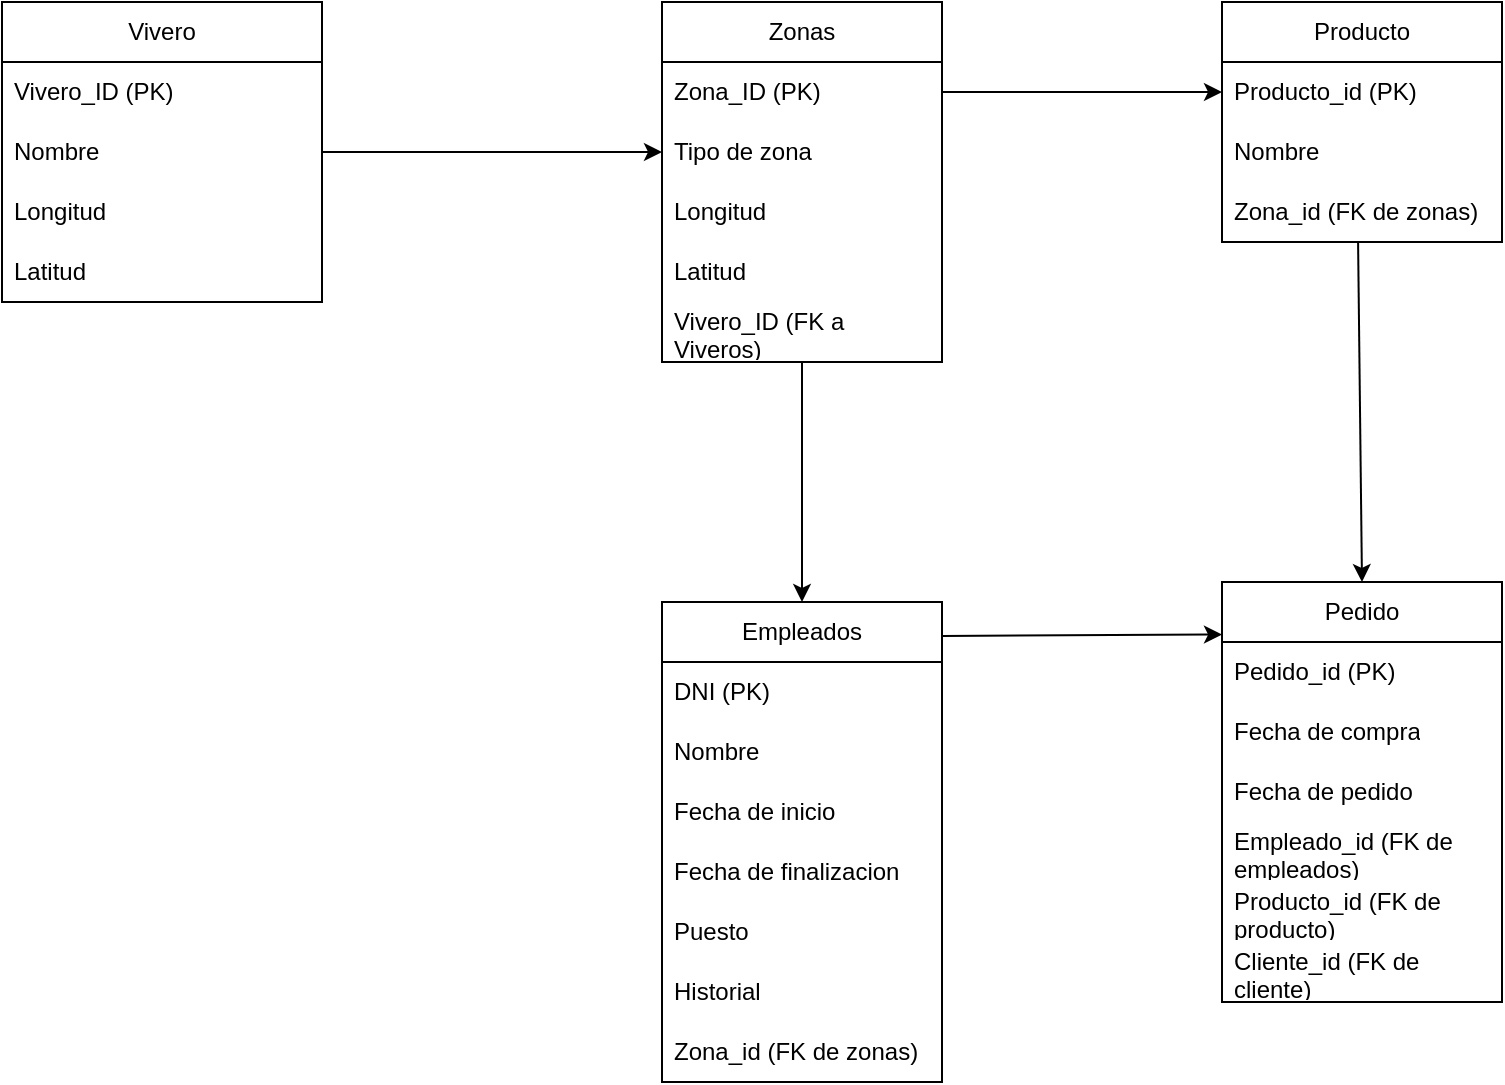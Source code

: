<mxfile version="24.8.3">
  <diagram name="Página-1" id="y-SyeY6Hac7-5Vz-gWNY">
    <mxGraphModel dx="671" dy="784" grid="1" gridSize="10" guides="1" tooltips="1" connect="1" arrows="1" fold="1" page="1" pageScale="1" pageWidth="1654" pageHeight="2336" math="0" shadow="0">
      <root>
        <mxCell id="0" />
        <mxCell id="1" parent="0" />
        <mxCell id="gdBTWpyvUSNcfsHML8O1-1" value="Vivero" style="swimlane;fontStyle=0;childLayout=stackLayout;horizontal=1;startSize=30;horizontalStack=0;resizeParent=1;resizeParentMax=0;resizeLast=0;collapsible=1;marginBottom=0;whiteSpace=wrap;html=1;" parent="1" vertex="1">
          <mxGeometry y="1040" width="160" height="150" as="geometry">
            <mxRectangle x="110" y="1500" width="70" height="30" as="alternateBounds" />
          </mxGeometry>
        </mxCell>
        <mxCell id="gdBTWpyvUSNcfsHML8O1-2" value="Vivero_ID (PK)&lt;span style=&quot;white-space: pre;&quot;&gt;&#x9;&lt;/span&gt;" style="text;strokeColor=none;fillColor=none;align=left;verticalAlign=middle;spacingLeft=4;spacingRight=4;overflow=hidden;points=[[0,0.5],[1,0.5]];portConstraint=eastwest;rotatable=0;whiteSpace=wrap;html=1;" parent="gdBTWpyvUSNcfsHML8O1-1" vertex="1">
          <mxGeometry y="30" width="160" height="30" as="geometry" />
        </mxCell>
        <mxCell id="gdBTWpyvUSNcfsHML8O1-3" value="Nombre" style="text;strokeColor=none;fillColor=none;align=left;verticalAlign=middle;spacingLeft=4;spacingRight=4;overflow=hidden;points=[[0,0.5],[1,0.5]];portConstraint=eastwest;rotatable=0;whiteSpace=wrap;html=1;" parent="gdBTWpyvUSNcfsHML8O1-1" vertex="1">
          <mxGeometry y="60" width="160" height="30" as="geometry" />
        </mxCell>
        <mxCell id="gdBTWpyvUSNcfsHML8O1-4" value="Longitud" style="text;strokeColor=none;fillColor=none;align=left;verticalAlign=middle;spacingLeft=4;spacingRight=4;overflow=hidden;points=[[0,0.5],[1,0.5]];portConstraint=eastwest;rotatable=0;whiteSpace=wrap;html=1;" parent="gdBTWpyvUSNcfsHML8O1-1" vertex="1">
          <mxGeometry y="90" width="160" height="30" as="geometry" />
        </mxCell>
        <mxCell id="7hObZ_VGaH9vUzibAlcM-1" value="Latitud" style="text;strokeColor=none;fillColor=none;align=left;verticalAlign=middle;spacingLeft=4;spacingRight=4;overflow=hidden;points=[[0,0.5],[1,0.5]];portConstraint=eastwest;rotatable=0;whiteSpace=wrap;html=1;" parent="gdBTWpyvUSNcfsHML8O1-1" vertex="1">
          <mxGeometry y="120" width="160" height="30" as="geometry" />
        </mxCell>
        <mxCell id="7hObZ_VGaH9vUzibAlcM-4" value="Zonas" style="swimlane;fontStyle=0;childLayout=stackLayout;horizontal=1;startSize=30;horizontalStack=0;resizeParent=1;resizeParentMax=0;resizeLast=0;collapsible=1;marginBottom=0;whiteSpace=wrap;html=1;" parent="1" vertex="1">
          <mxGeometry x="330" y="1040" width="140" height="180" as="geometry" />
        </mxCell>
        <mxCell id="7hObZ_VGaH9vUzibAlcM-5" value="Zona_ID (PK)" style="text;strokeColor=none;fillColor=none;align=left;verticalAlign=middle;spacingLeft=4;spacingRight=4;overflow=hidden;points=[[0,0.5],[1,0.5]];portConstraint=eastwest;rotatable=0;whiteSpace=wrap;html=1;" parent="7hObZ_VGaH9vUzibAlcM-4" vertex="1">
          <mxGeometry y="30" width="140" height="30" as="geometry" />
        </mxCell>
        <mxCell id="7hObZ_VGaH9vUzibAlcM-6" value="Tipo de zona" style="text;strokeColor=none;fillColor=none;align=left;verticalAlign=middle;spacingLeft=4;spacingRight=4;overflow=hidden;points=[[0,0.5],[1,0.5]];portConstraint=eastwest;rotatable=0;whiteSpace=wrap;html=1;" parent="7hObZ_VGaH9vUzibAlcM-4" vertex="1">
          <mxGeometry y="60" width="140" height="30" as="geometry" />
        </mxCell>
        <mxCell id="7hObZ_VGaH9vUzibAlcM-7" value="Longitud" style="text;strokeColor=none;fillColor=none;align=left;verticalAlign=middle;spacingLeft=4;spacingRight=4;overflow=hidden;points=[[0,0.5],[1,0.5]];portConstraint=eastwest;rotatable=0;whiteSpace=wrap;html=1;" parent="7hObZ_VGaH9vUzibAlcM-4" vertex="1">
          <mxGeometry y="90" width="140" height="30" as="geometry" />
        </mxCell>
        <mxCell id="7hObZ_VGaH9vUzibAlcM-8" value="Latitud" style="text;strokeColor=none;fillColor=none;align=left;verticalAlign=middle;spacingLeft=4;spacingRight=4;overflow=hidden;points=[[0,0.5],[1,0.5]];portConstraint=eastwest;rotatable=0;whiteSpace=wrap;html=1;" parent="7hObZ_VGaH9vUzibAlcM-4" vertex="1">
          <mxGeometry y="120" width="140" height="30" as="geometry" />
        </mxCell>
        <mxCell id="7hObZ_VGaH9vUzibAlcM-9" value="Vivero_ID (FK a Viveros)" style="text;strokeColor=none;fillColor=none;align=left;verticalAlign=middle;spacingLeft=4;spacingRight=4;overflow=hidden;points=[[0,0.5],[1,0.5]];portConstraint=eastwest;rotatable=0;whiteSpace=wrap;html=1;" parent="7hObZ_VGaH9vUzibAlcM-4" vertex="1">
          <mxGeometry y="150" width="140" height="30" as="geometry" />
        </mxCell>
        <mxCell id="7hObZ_VGaH9vUzibAlcM-11" style="edgeStyle=orthogonalEdgeStyle;rounded=0;orthogonalLoop=1;jettySize=auto;html=1;exitX=1;exitY=0.5;exitDx=0;exitDy=0;entryX=0;entryY=0.5;entryDx=0;entryDy=0;" parent="1" source="gdBTWpyvUSNcfsHML8O1-3" target="7hObZ_VGaH9vUzibAlcM-6" edge="1">
          <mxGeometry relative="1" as="geometry" />
        </mxCell>
        <mxCell id="_dKuL7jVNLMuewMv2L4r-1" value="Empleados" style="swimlane;fontStyle=0;childLayout=stackLayout;horizontal=1;startSize=30;horizontalStack=0;resizeParent=1;resizeParentMax=0;resizeLast=0;collapsible=1;marginBottom=0;whiteSpace=wrap;html=1;" vertex="1" parent="1">
          <mxGeometry x="330" y="1340" width="140" height="240" as="geometry" />
        </mxCell>
        <mxCell id="_dKuL7jVNLMuewMv2L4r-2" value="DNI (PK)" style="text;strokeColor=none;fillColor=none;align=left;verticalAlign=middle;spacingLeft=4;spacingRight=4;overflow=hidden;points=[[0,0.5],[1,0.5]];portConstraint=eastwest;rotatable=0;whiteSpace=wrap;html=1;" vertex="1" parent="_dKuL7jVNLMuewMv2L4r-1">
          <mxGeometry y="30" width="140" height="30" as="geometry" />
        </mxCell>
        <mxCell id="_dKuL7jVNLMuewMv2L4r-3" value="Nombre" style="text;strokeColor=none;fillColor=none;align=left;verticalAlign=middle;spacingLeft=4;spacingRight=4;overflow=hidden;points=[[0,0.5],[1,0.5]];portConstraint=eastwest;rotatable=0;whiteSpace=wrap;html=1;" vertex="1" parent="_dKuL7jVNLMuewMv2L4r-1">
          <mxGeometry y="60" width="140" height="30" as="geometry" />
        </mxCell>
        <mxCell id="_dKuL7jVNLMuewMv2L4r-4" value="Fecha de inicio" style="text;strokeColor=none;fillColor=none;align=left;verticalAlign=middle;spacingLeft=4;spacingRight=4;overflow=hidden;points=[[0,0.5],[1,0.5]];portConstraint=eastwest;rotatable=0;whiteSpace=wrap;html=1;" vertex="1" parent="_dKuL7jVNLMuewMv2L4r-1">
          <mxGeometry y="90" width="140" height="30" as="geometry" />
        </mxCell>
        <mxCell id="_dKuL7jVNLMuewMv2L4r-5" value="Fecha de finalizacion" style="text;strokeColor=none;fillColor=none;align=left;verticalAlign=middle;spacingLeft=4;spacingRight=4;overflow=hidden;points=[[0,0.5],[1,0.5]];portConstraint=eastwest;rotatable=0;whiteSpace=wrap;html=1;" vertex="1" parent="_dKuL7jVNLMuewMv2L4r-1">
          <mxGeometry y="120" width="140" height="30" as="geometry" />
        </mxCell>
        <mxCell id="_dKuL7jVNLMuewMv2L4r-6" value="Puesto" style="text;strokeColor=none;fillColor=none;align=left;verticalAlign=middle;spacingLeft=4;spacingRight=4;overflow=hidden;points=[[0,0.5],[1,0.5]];portConstraint=eastwest;rotatable=0;whiteSpace=wrap;html=1;" vertex="1" parent="_dKuL7jVNLMuewMv2L4r-1">
          <mxGeometry y="150" width="140" height="30" as="geometry" />
        </mxCell>
        <mxCell id="_dKuL7jVNLMuewMv2L4r-7" value="Historial" style="text;strokeColor=none;fillColor=none;align=left;verticalAlign=middle;spacingLeft=4;spacingRight=4;overflow=hidden;points=[[0,0.5],[1,0.5]];portConstraint=eastwest;rotatable=0;whiteSpace=wrap;html=1;" vertex="1" parent="_dKuL7jVNLMuewMv2L4r-1">
          <mxGeometry y="180" width="140" height="30" as="geometry" />
        </mxCell>
        <mxCell id="_dKuL7jVNLMuewMv2L4r-8" value="Zona_id (FK de zonas)" style="text;strokeColor=none;fillColor=none;align=left;verticalAlign=middle;spacingLeft=4;spacingRight=4;overflow=hidden;points=[[0,0.5],[1,0.5]];portConstraint=eastwest;rotatable=0;whiteSpace=wrap;html=1;" vertex="1" parent="_dKuL7jVNLMuewMv2L4r-1">
          <mxGeometry y="210" width="140" height="30" as="geometry" />
        </mxCell>
        <mxCell id="_dKuL7jVNLMuewMv2L4r-10" value="" style="endArrow=classic;html=1;rounded=0;entryX=0.5;entryY=0;entryDx=0;entryDy=0;" edge="1" parent="1" target="_dKuL7jVNLMuewMv2L4r-1">
          <mxGeometry width="50" height="50" relative="1" as="geometry">
            <mxPoint x="400" y="1220" as="sourcePoint" />
            <mxPoint x="370" y="1260" as="targetPoint" />
          </mxGeometry>
        </mxCell>
        <mxCell id="_dKuL7jVNLMuewMv2L4r-11" value="Producto" style="swimlane;fontStyle=0;childLayout=stackLayout;horizontal=1;startSize=30;horizontalStack=0;resizeParent=1;resizeParentMax=0;resizeLast=0;collapsible=1;marginBottom=0;whiteSpace=wrap;html=1;" vertex="1" parent="1">
          <mxGeometry x="610" y="1040" width="140" height="120" as="geometry" />
        </mxCell>
        <mxCell id="_dKuL7jVNLMuewMv2L4r-12" value="Producto_id (PK)" style="text;strokeColor=none;fillColor=none;align=left;verticalAlign=middle;spacingLeft=4;spacingRight=4;overflow=hidden;points=[[0,0.5],[1,0.5]];portConstraint=eastwest;rotatable=0;whiteSpace=wrap;html=1;" vertex="1" parent="_dKuL7jVNLMuewMv2L4r-11">
          <mxGeometry y="30" width="140" height="30" as="geometry" />
        </mxCell>
        <mxCell id="_dKuL7jVNLMuewMv2L4r-13" value="Nombre" style="text;strokeColor=none;fillColor=none;align=left;verticalAlign=middle;spacingLeft=4;spacingRight=4;overflow=hidden;points=[[0,0.5],[1,0.5]];portConstraint=eastwest;rotatable=0;whiteSpace=wrap;html=1;" vertex="1" parent="_dKuL7jVNLMuewMv2L4r-11">
          <mxGeometry y="60" width="140" height="30" as="geometry" />
        </mxCell>
        <mxCell id="_dKuL7jVNLMuewMv2L4r-14" value="Zona_id (FK de zonas)" style="text;strokeColor=none;fillColor=none;align=left;verticalAlign=middle;spacingLeft=4;spacingRight=4;overflow=hidden;points=[[0,0.5],[1,0.5]];portConstraint=eastwest;rotatable=0;whiteSpace=wrap;html=1;" vertex="1" parent="_dKuL7jVNLMuewMv2L4r-11">
          <mxGeometry y="90" width="140" height="30" as="geometry" />
        </mxCell>
        <mxCell id="_dKuL7jVNLMuewMv2L4r-15" value="" style="endArrow=classic;html=1;rounded=0;exitX=1;exitY=0.5;exitDx=0;exitDy=0;entryX=0;entryY=0.5;entryDx=0;entryDy=0;" edge="1" parent="1" source="7hObZ_VGaH9vUzibAlcM-5" target="_dKuL7jVNLMuewMv2L4r-12">
          <mxGeometry width="50" height="50" relative="1" as="geometry">
            <mxPoint x="610" y="1330" as="sourcePoint" />
            <mxPoint x="660" y="1280" as="targetPoint" />
          </mxGeometry>
        </mxCell>
        <mxCell id="_dKuL7jVNLMuewMv2L4r-16" value="Pedido" style="swimlane;fontStyle=0;childLayout=stackLayout;horizontal=1;startSize=30;horizontalStack=0;resizeParent=1;resizeParentMax=0;resizeLast=0;collapsible=1;marginBottom=0;whiteSpace=wrap;html=1;" vertex="1" parent="1">
          <mxGeometry x="610" y="1330" width="140" height="210" as="geometry" />
        </mxCell>
        <mxCell id="_dKuL7jVNLMuewMv2L4r-17" value="Pedido_id (PK)" style="text;strokeColor=none;fillColor=none;align=left;verticalAlign=middle;spacingLeft=4;spacingRight=4;overflow=hidden;points=[[0,0.5],[1,0.5]];portConstraint=eastwest;rotatable=0;whiteSpace=wrap;html=1;" vertex="1" parent="_dKuL7jVNLMuewMv2L4r-16">
          <mxGeometry y="30" width="140" height="30" as="geometry" />
        </mxCell>
        <mxCell id="_dKuL7jVNLMuewMv2L4r-18" value="Fecha de compra" style="text;strokeColor=none;fillColor=none;align=left;verticalAlign=middle;spacingLeft=4;spacingRight=4;overflow=hidden;points=[[0,0.5],[1,0.5]];portConstraint=eastwest;rotatable=0;whiteSpace=wrap;html=1;" vertex="1" parent="_dKuL7jVNLMuewMv2L4r-16">
          <mxGeometry y="60" width="140" height="30" as="geometry" />
        </mxCell>
        <mxCell id="_dKuL7jVNLMuewMv2L4r-19" value="Fecha de pedido" style="text;strokeColor=none;fillColor=none;align=left;verticalAlign=middle;spacingLeft=4;spacingRight=4;overflow=hidden;points=[[0,0.5],[1,0.5]];portConstraint=eastwest;rotatable=0;whiteSpace=wrap;html=1;" vertex="1" parent="_dKuL7jVNLMuewMv2L4r-16">
          <mxGeometry y="90" width="140" height="30" as="geometry" />
        </mxCell>
        <mxCell id="_dKuL7jVNLMuewMv2L4r-22" value="Empleado_id (FK de empleados)" style="text;strokeColor=none;fillColor=none;align=left;verticalAlign=middle;spacingLeft=4;spacingRight=4;overflow=hidden;points=[[0,0.5],[1,0.5]];portConstraint=eastwest;rotatable=0;whiteSpace=wrap;html=1;" vertex="1" parent="_dKuL7jVNLMuewMv2L4r-16">
          <mxGeometry y="120" width="140" height="30" as="geometry" />
        </mxCell>
        <mxCell id="_dKuL7jVNLMuewMv2L4r-23" value="Producto_id (FK de producto)" style="text;strokeColor=none;fillColor=none;align=left;verticalAlign=middle;spacingLeft=4;spacingRight=4;overflow=hidden;points=[[0,0.5],[1,0.5]];portConstraint=eastwest;rotatable=0;whiteSpace=wrap;html=1;" vertex="1" parent="_dKuL7jVNLMuewMv2L4r-16">
          <mxGeometry y="150" width="140" height="30" as="geometry" />
        </mxCell>
        <mxCell id="_dKuL7jVNLMuewMv2L4r-24" value="Cliente_id (FK de cliente)" style="text;strokeColor=none;fillColor=none;align=left;verticalAlign=middle;spacingLeft=4;spacingRight=4;overflow=hidden;points=[[0,0.5],[1,0.5]];portConstraint=eastwest;rotatable=0;whiteSpace=wrap;html=1;" vertex="1" parent="_dKuL7jVNLMuewMv2L4r-16">
          <mxGeometry y="180" width="140" height="30" as="geometry" />
        </mxCell>
        <mxCell id="_dKuL7jVNLMuewMv2L4r-20" value="" style="endArrow=classic;html=1;rounded=0;exitX=0.486;exitY=1;exitDx=0;exitDy=0;exitPerimeter=0;entryX=0.5;entryY=0;entryDx=0;entryDy=0;" edge="1" parent="1" source="_dKuL7jVNLMuewMv2L4r-14" target="_dKuL7jVNLMuewMv2L4r-16">
          <mxGeometry width="50" height="50" relative="1" as="geometry">
            <mxPoint x="610" y="1330" as="sourcePoint" />
            <mxPoint x="660" y="1280" as="targetPoint" />
          </mxGeometry>
        </mxCell>
        <mxCell id="_dKuL7jVNLMuewMv2L4r-21" value="" style="endArrow=classic;html=1;rounded=0;entryX=0;entryY=0.125;entryDx=0;entryDy=0;entryPerimeter=0;" edge="1" parent="1" target="_dKuL7jVNLMuewMv2L4r-16">
          <mxGeometry width="50" height="50" relative="1" as="geometry">
            <mxPoint x="470" y="1357" as="sourcePoint" />
            <mxPoint x="660" y="1280" as="targetPoint" />
          </mxGeometry>
        </mxCell>
      </root>
    </mxGraphModel>
  </diagram>
</mxfile>
